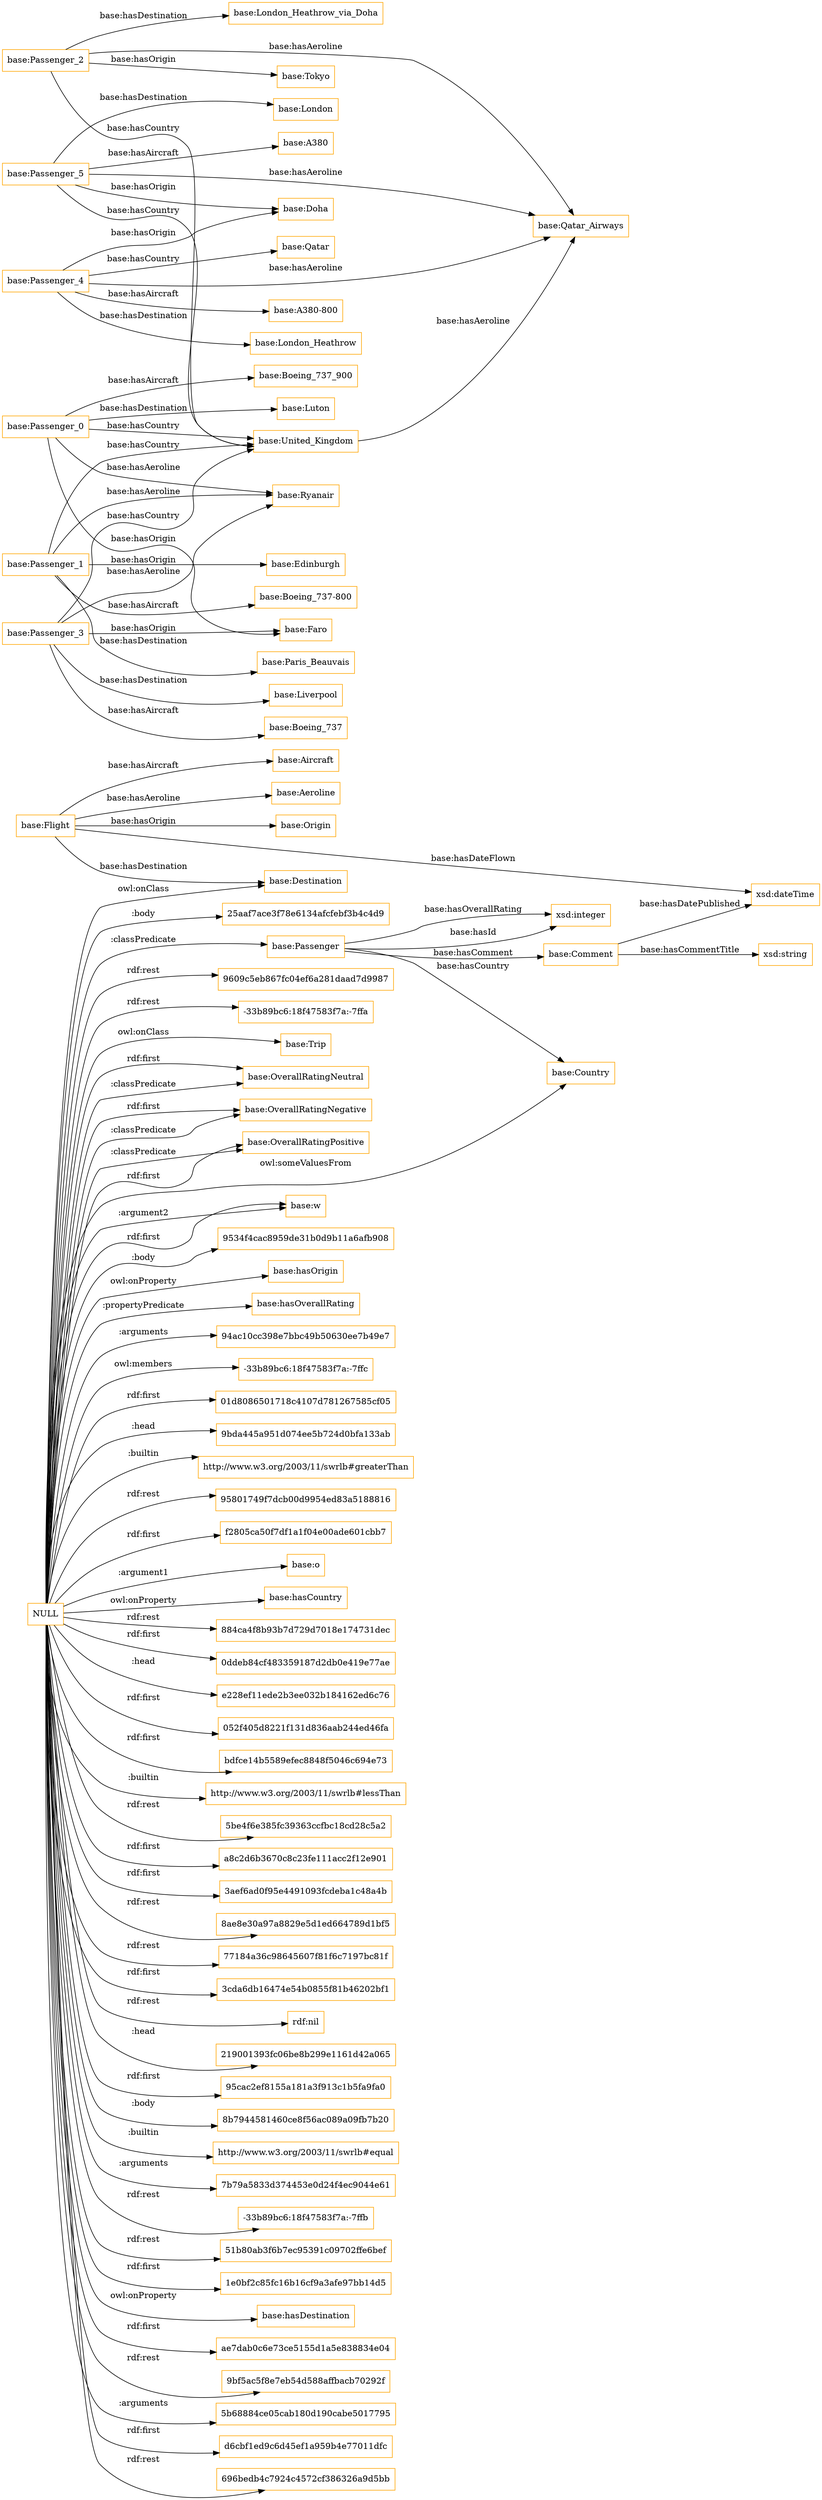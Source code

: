 digraph ar2dtool_diagram { 
rankdir=LR;
size="1501"
node [shape = rectangle, color="orange"]; "base:Passenger" "base:Flight" "base:Aircraft" "base:Destination" "base:Aeroline" "base:Trip" "base:Origin" "base:OverallRatingNeutral" "base:OverallRatingNegative" "base:Comment" "base:OverallRatingPositive" "base:Country" ; /*classes style*/
	"NULL" -> "base:Trip" [ label = "owl:onClass" ];
	"NULL" -> "base:w" [ label = ":argument2" ];
	"NULL" -> "9534f4cac8959de31b0d9b11a6afb908" [ label = ":body" ];
	"NULL" -> "base:hasOrigin" [ label = "owl:onProperty" ];
	"NULL" -> "base:hasOverallRating" [ label = ":propertyPredicate" ];
	"NULL" -> "94ac10cc398e7bbc49b50630ee7b49e7" [ label = ":arguments" ];
	"NULL" -> "-33b89bc6:18f47583f7a:-7ffc" [ label = "owl:members" ];
	"NULL" -> "01d8086501718c4107d781267585cf05" [ label = "rdf:first" ];
	"NULL" -> "9bda445a951d074ee5b724d0bfa133ab" [ label = ":head" ];
	"NULL" -> "http://www.w3.org/2003/11/swrlb#greaterThan" [ label = ":builtin" ];
	"NULL" -> "95801749f7dcb00d9954ed83a5188816" [ label = "rdf:rest" ];
	"NULL" -> "base:OverallRatingNegative" [ label = "rdf:first" ];
	"NULL" -> "f2805ca50f7df1a1f04e00ade601cbb7" [ label = "rdf:first" ];
	"NULL" -> "base:w" [ label = "rdf:first" ];
	"NULL" -> "base:o" [ label = ":argument1" ];
	"NULL" -> "base:hasCountry" [ label = "owl:onProperty" ];
	"NULL" -> "base:OverallRatingPositive" [ label = ":classPredicate" ];
	"NULL" -> "884ca4f8b93b7d729d7018e174731dec" [ label = "rdf:rest" ];
	"NULL" -> "0ddeb84cf483359187d2db0e419e77ae" [ label = "rdf:first" ];
	"NULL" -> "base:Country" [ label = "owl:someValuesFrom" ];
	"NULL" -> "e228ef11ede2b3ee032b184162ed6c76" [ label = ":head" ];
	"NULL" -> "base:OverallRatingNeutral" [ label = "rdf:first" ];
	"NULL" -> "052f405d8221f131d836aab244ed46fa" [ label = "rdf:first" ];
	"NULL" -> "bdfce14b5589efec8848f5046c694e73" [ label = "rdf:first" ];
	"NULL" -> "base:OverallRatingPositive" [ label = "rdf:first" ];
	"NULL" -> "http://www.w3.org/2003/11/swrlb#lessThan" [ label = ":builtin" ];
	"NULL" -> "5be4f6e385fc39363ccfbc18cd28c5a2" [ label = "rdf:rest" ];
	"NULL" -> "a8c2d6b3670c8c23fe111acc2f12e901" [ label = "rdf:first" ];
	"NULL" -> "3aef6ad0f95e4491093fcdeba1c48a4b" [ label = "rdf:first" ];
	"NULL" -> "8ae8e30a97a8829e5d1ed664789d1bf5" [ label = "rdf:rest" ];
	"NULL" -> "77184a36c98645607f81f6c7197bc81f" [ label = "rdf:rest" ];
	"NULL" -> "3cda6db16474e54b0855f81b46202bf1" [ label = "rdf:first" ];
	"NULL" -> "rdf:nil" [ label = "rdf:rest" ];
	"NULL" -> "219001393fc06be8b299e1161d42a065" [ label = ":head" ];
	"NULL" -> "base:OverallRatingNegative" [ label = ":classPredicate" ];
	"NULL" -> "95cac2ef8155a181a3f913c1b5fa9fa0" [ label = "rdf:first" ];
	"NULL" -> "8b7944581460ce8f56ac089a09fb7b20" [ label = ":body" ];
	"NULL" -> "http://www.w3.org/2003/11/swrlb#equal" [ label = ":builtin" ];
	"NULL" -> "base:Passenger" [ label = ":classPredicate" ];
	"NULL" -> "7b79a5833d374453e0d24f4ec9044e61" [ label = ":arguments" ];
	"NULL" -> "base:OverallRatingNeutral" [ label = ":classPredicate" ];
	"NULL" -> "-33b89bc6:18f47583f7a:-7ffb" [ label = "rdf:rest" ];
	"NULL" -> "51b80ab3f6b7ec95391c09702ffe6bef" [ label = "rdf:rest" ];
	"NULL" -> "1e0bf2c85fc16b16cf9a3afe97bb14d5" [ label = "rdf:first" ];
	"NULL" -> "base:hasDestination" [ label = "owl:onProperty" ];
	"NULL" -> "base:Destination" [ label = "owl:onClass" ];
	"NULL" -> "ae7dab0c6e73ce5155d1a5e838834e04" [ label = "rdf:first" ];
	"NULL" -> "9bf5ac5f8e7eb54d588affbacb70292f" [ label = "rdf:rest" ];
	"NULL" -> "5b68884ce05cab180d190cabe5017795" [ label = ":arguments" ];
	"NULL" -> "d6cbf1ed9c6d45ef1a959b4e77011dfc" [ label = "rdf:first" ];
	"NULL" -> "696bedb4c7924c4572cf386326a9d5bb" [ label = "rdf:rest" ];
	"NULL" -> "25aaf7ace3f78e6134afcfebf3b4c4d9" [ label = ":body" ];
	"NULL" -> "9609c5eb867fc04ef6a281daad7d9987" [ label = "rdf:rest" ];
	"NULL" -> "-33b89bc6:18f47583f7a:-7ffa" [ label = "rdf:rest" ];
	"base:Passenger_3" -> "base:United_Kingdom" [ label = "base:hasCountry" ];
	"base:Passenger_3" -> "base:Ryanair" [ label = "base:hasAeroline" ];
	"base:Passenger_3" -> "base:Boeing_737" [ label = "base:hasAircraft" ];
	"base:Passenger_3" -> "base:Faro" [ label = "base:hasOrigin" ];
	"base:Passenger_3" -> "base:Liverpool" [ label = "base:hasDestination" ];
	"base:United_Kingdom" -> "base:Qatar_Airways" [ label = "base:hasAeroline" ];
	"base:Passenger_2" -> "base:Qatar_Airways" [ label = "base:hasAeroline" ];
	"base:Passenger_2" -> "base:Tokyo" [ label = "base:hasOrigin" ];
	"base:Passenger_2" -> "base:United_Kingdom" [ label = "base:hasCountry" ];
	"base:Passenger_2" -> "base:London_Heathrow_via_Doha" [ label = "base:hasDestination" ];
	"base:Passenger_1" -> "base:Edinburgh" [ label = "base:hasOrigin" ];
	"base:Passenger_1" -> "base:Boeing_737-800" [ label = "base:hasAircraft" ];
	"base:Passenger_1" -> "base:Paris_Beauvais" [ label = "base:hasDestination" ];
	"base:Passenger_1" -> "base:Ryanair" [ label = "base:hasAeroline" ];
	"base:Passenger_1" -> "base:United_Kingdom" [ label = "base:hasCountry" ];
	"base:Passenger_0" -> "base:Boeing_737_900" [ label = "base:hasAircraft" ];
	"base:Passenger_0" -> "base:Ryanair" [ label = "base:hasAeroline" ];
	"base:Passenger_0" -> "base:Luton" [ label = "base:hasDestination" ];
	"base:Passenger_0" -> "base:Faro" [ label = "base:hasOrigin" ];
	"base:Passenger_0" -> "base:United_Kingdom" [ label = "base:hasCountry" ];
	"base:Passenger_5" -> "base:Doha" [ label = "base:hasOrigin" ];
	"base:Passenger_5" -> "base:London" [ label = "base:hasDestination" ];
	"base:Passenger_5" -> "base:A380" [ label = "base:hasAircraft" ];
	"base:Passenger_5" -> "base:United_Kingdom" [ label = "base:hasCountry" ];
	"base:Passenger_5" -> "base:Qatar_Airways" [ label = "base:hasAeroline" ];
	"base:Passenger_4" -> "base:Qatar_Airways" [ label = "base:hasAeroline" ];
	"base:Passenger_4" -> "base:A380-800" [ label = "base:hasAircraft" ];
	"base:Passenger_4" -> "base:Doha" [ label = "base:hasOrigin" ];
	"base:Passenger_4" -> "base:London_Heathrow" [ label = "base:hasDestination" ];
	"base:Passenger_4" -> "base:Qatar" [ label = "base:hasCountry" ];
	"base:Passenger" -> "xsd:integer" [ label = "base:hasOverallRating" ];
	"base:Flight" -> "base:Aircraft" [ label = "base:hasAircraft" ];
	"base:Passenger" -> "base:Comment" [ label = "base:hasComment" ];
	"base:Passenger" -> "xsd:integer" [ label = "base:hasId" ];
	"base:Flight" -> "xsd:dateTime" [ label = "base:hasDateFlown" ];
	"base:Flight" -> "base:Origin" [ label = "base:hasOrigin" ];
	"base:Flight" -> "base:Aeroline" [ label = "base:hasAeroline" ];
	"base:Passenger" -> "base:Country" [ label = "base:hasCountry" ];
	"base:Flight" -> "base:Destination" [ label = "base:hasDestination" ];
	"base:Comment" -> "xsd:string" [ label = "base:hasCommentTitle" ];
	"base:Comment" -> "xsd:dateTime" [ label = "base:hasDatePublished" ];

}
